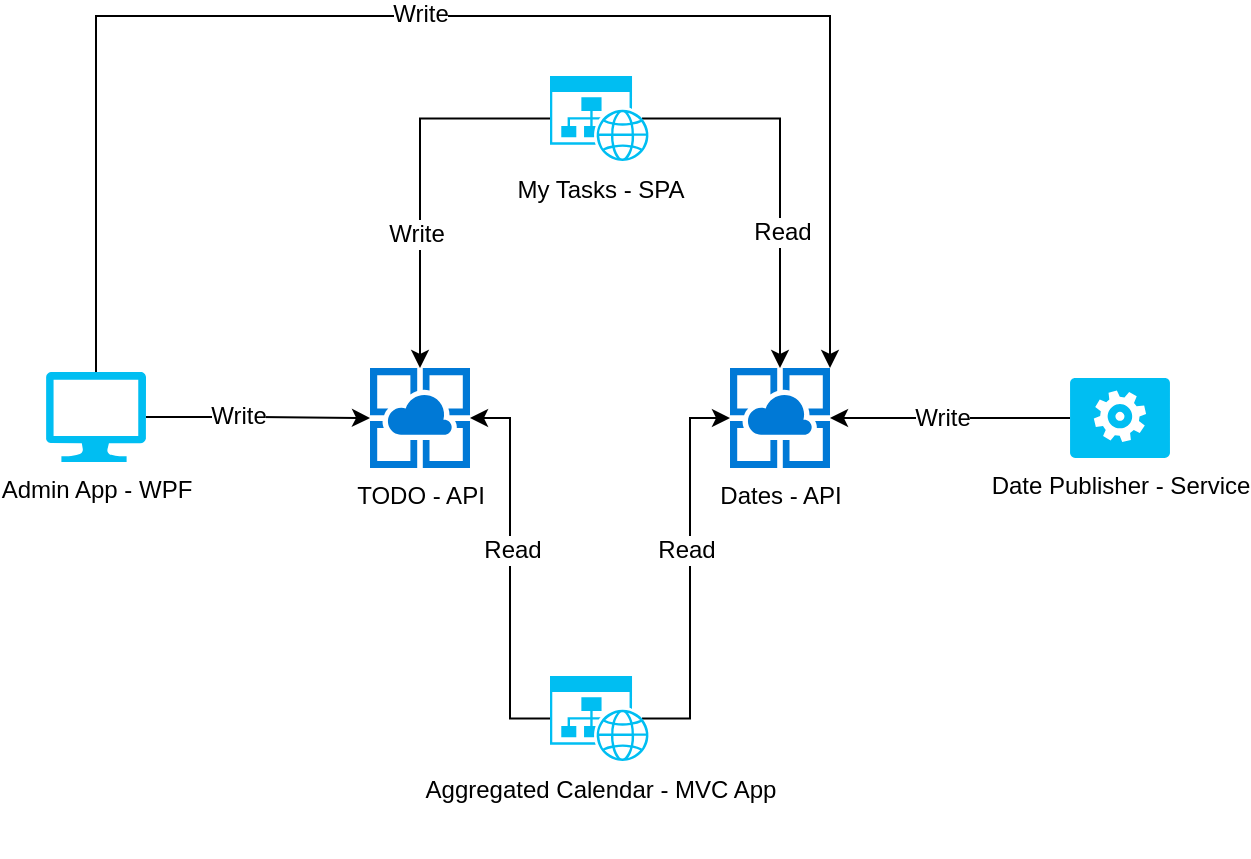 <mxfile version="11.3.0" type="device" pages="1"><diagram id="LETMUgBKjtcv7XnW6_JZ" name="Page-1"><mxGraphModel dx="1086" dy="926" grid="1" gridSize="10" guides="1" tooltips="1" connect="1" arrows="1" fold="1" page="1" pageScale="1" pageWidth="827" pageHeight="1169" math="0" shadow="0"><root><mxCell id="0"/><mxCell id="1" parent="0"/><mxCell id="sA8XaylXELfq7KvWZ7mU-1" value="TODO - API" style="shadow=0;dashed=0;html=1;strokeColor=none;labelPosition=center;verticalLabelPosition=bottom;verticalAlign=top;align=center;shape=mxgraph.mscae.cloud.app_service;fillColor=#0079D6;pointerEvents=1;" parent="1" vertex="1"><mxGeometry x="286" y="226" width="50" height="50" as="geometry"/></mxCell><mxCell id="sA8XaylXELfq7KvWZ7mU-2" value="Dates - API" style="shadow=0;dashed=0;html=1;strokeColor=none;labelPosition=center;verticalLabelPosition=bottom;verticalAlign=top;align=center;shape=mxgraph.mscae.cloud.app_service;fillColor=#0079D6;pointerEvents=1;" parent="1" vertex="1"><mxGeometry x="466" y="226" width="50" height="50" as="geometry"/></mxCell><mxCell id="sA8XaylXELfq7KvWZ7mU-14" style="edgeStyle=orthogonalEdgeStyle;rounded=0;orthogonalLoop=1;jettySize=auto;html=1;exitX=0.92;exitY=0.5;exitDx=0;exitDy=0;exitPerimeter=0;entryX=0.5;entryY=0;entryDx=0;entryDy=0;entryPerimeter=0;" parent="1" source="sA8XaylXELfq7KvWZ7mU-3" target="sA8XaylXELfq7KvWZ7mU-2" edge="1"><mxGeometry relative="1" as="geometry"/></mxCell><mxCell id="sA8XaylXELfq7KvWZ7mU-17" value="Read" style="text;html=1;resizable=0;points=[];align=center;verticalAlign=middle;labelBackgroundColor=#ffffff;" parent="sA8XaylXELfq7KvWZ7mU-14" vertex="1" connectable="0"><mxGeometry x="0.223" y="1" relative="1" as="geometry"><mxPoint y="7" as="offset"/></mxGeometry></mxCell><mxCell id="sA8XaylXELfq7KvWZ7mU-15" style="edgeStyle=orthogonalEdgeStyle;rounded=0;orthogonalLoop=1;jettySize=auto;html=1;exitX=0;exitY=0.5;exitDx=0;exitDy=0;exitPerimeter=0;entryX=0.5;entryY=0;entryDx=0;entryDy=0;entryPerimeter=0;" parent="1" source="sA8XaylXELfq7KvWZ7mU-3" target="sA8XaylXELfq7KvWZ7mU-1" edge="1"><mxGeometry relative="1" as="geometry"/></mxCell><mxCell id="sA8XaylXELfq7KvWZ7mU-16" value="Write" style="text;html=1;resizable=0;points=[];align=center;verticalAlign=middle;labelBackgroundColor=#ffffff;" parent="sA8XaylXELfq7KvWZ7mU-15" vertex="1" connectable="0"><mxGeometry x="-0.316" y="39" relative="1" as="geometry"><mxPoint x="-41" y="57" as="offset"/></mxGeometry></mxCell><mxCell id="sA8XaylXELfq7KvWZ7mU-3" value="My Tasks - SPA" style="verticalLabelPosition=bottom;html=1;verticalAlign=top;align=center;strokeColor=none;fillColor=#00BEF2;shape=mxgraph.azure.website_generic;pointerEvents=1;" parent="1" vertex="1"><mxGeometry x="376" y="80" width="50" height="42.5" as="geometry"/></mxCell><mxCell id="sA8XaylXELfq7KvWZ7mU-6" style="edgeStyle=orthogonalEdgeStyle;rounded=0;orthogonalLoop=1;jettySize=auto;html=1;exitX=0;exitY=0.5;exitDx=0;exitDy=0;exitPerimeter=0;entryX=1;entryY=0.5;entryDx=0;entryDy=0;entryPerimeter=0;" parent="1" source="sA8XaylXELfq7KvWZ7mU-4" target="sA8XaylXELfq7KvWZ7mU-2" edge="1"><mxGeometry relative="1" as="geometry"/></mxCell><mxCell id="sA8XaylXELfq7KvWZ7mU-7" value="Write" style="text;html=1;resizable=0;points=[];align=center;verticalAlign=middle;labelBackgroundColor=#ffffff;" parent="sA8XaylXELfq7KvWZ7mU-6" vertex="1" connectable="0"><mxGeometry x="0.148" relative="1" as="geometry"><mxPoint x="5" as="offset"/></mxGeometry></mxCell><mxCell id="sA8XaylXELfq7KvWZ7mU-4" value="Date Publisher - Service" style="verticalLabelPosition=bottom;html=1;verticalAlign=top;align=center;strokeColor=none;fillColor=#00BEF2;shape=mxgraph.azure.worker_role;" parent="1" vertex="1"><mxGeometry x="636" y="231" width="50" height="40" as="geometry"/></mxCell><mxCell id="sA8XaylXELfq7KvWZ7mU-10" style="edgeStyle=orthogonalEdgeStyle;rounded=0;orthogonalLoop=1;jettySize=auto;html=1;exitX=0.92;exitY=0.5;exitDx=0;exitDy=0;exitPerimeter=0;entryX=0;entryY=0.5;entryDx=0;entryDy=0;entryPerimeter=0;" parent="1" source="sA8XaylXELfq7KvWZ7mU-5" target="sA8XaylXELfq7KvWZ7mU-2" edge="1"><mxGeometry relative="1" as="geometry"/></mxCell><mxCell id="sA8XaylXELfq7KvWZ7mU-12" value="Read" style="text;html=1;resizable=0;points=[];align=center;verticalAlign=middle;labelBackgroundColor=#ffffff;" parent="sA8XaylXELfq7KvWZ7mU-10" vertex="1" connectable="0"><mxGeometry x="0.138" y="2" relative="1" as="geometry"><mxPoint y="2" as="offset"/></mxGeometry></mxCell><mxCell id="sA8XaylXELfq7KvWZ7mU-11" style="edgeStyle=orthogonalEdgeStyle;rounded=0;orthogonalLoop=1;jettySize=auto;html=1;exitX=0;exitY=0.5;exitDx=0;exitDy=0;exitPerimeter=0;entryX=1;entryY=0.5;entryDx=0;entryDy=0;entryPerimeter=0;" parent="1" source="sA8XaylXELfq7KvWZ7mU-5" target="sA8XaylXELfq7KvWZ7mU-1" edge="1"><mxGeometry relative="1" as="geometry"/></mxCell><mxCell id="sA8XaylXELfq7KvWZ7mU-13" value="Read" style="text;html=1;resizable=0;points=[];align=center;verticalAlign=middle;labelBackgroundColor=#ffffff;" parent="sA8XaylXELfq7KvWZ7mU-11" vertex="1" connectable="0"><mxGeometry x="0.162" y="-1" relative="1" as="geometry"><mxPoint y="6" as="offset"/></mxGeometry></mxCell><mxCell id="sA8XaylXELfq7KvWZ7mU-5" value="Aggregated Calendar - MVC App" style="verticalLabelPosition=bottom;html=1;verticalAlign=top;align=center;strokeColor=none;fillColor=#00BEF2;shape=mxgraph.azure.website_generic;pointerEvents=1;" parent="1" vertex="1"><mxGeometry x="376" y="380" width="50" height="42.5" as="geometry"/></mxCell><mxCell id="sA8XaylXELfq7KvWZ7mU-19" value="&amp;nbsp;" style="text;html=1;strokeColor=none;fillColor=none;align=center;verticalAlign=middle;whiteSpace=wrap;rounded=0;" parent="1" vertex="1"><mxGeometry x="245" y="450" width="40" height="20" as="geometry"/></mxCell><mxCell id="QHVNWIEL9ODBUNiAOFhK-2" style="edgeStyle=orthogonalEdgeStyle;rounded=0;orthogonalLoop=1;jettySize=auto;html=1;entryX=0;entryY=0.5;entryDx=0;entryDy=0;entryPerimeter=0;" edge="1" parent="1" source="QHVNWIEL9ODBUNiAOFhK-1" target="sA8XaylXELfq7KvWZ7mU-1"><mxGeometry relative="1" as="geometry"/></mxCell><mxCell id="QHVNWIEL9ODBUNiAOFhK-4" value="Write" style="text;html=1;resizable=0;points=[];align=center;verticalAlign=middle;labelBackgroundColor=#ffffff;" vertex="1" connectable="0" parent="QHVNWIEL9ODBUNiAOFhK-2"><mxGeometry y="10" relative="1" as="geometry"><mxPoint x="-10" y="9" as="offset"/></mxGeometry></mxCell><mxCell id="QHVNWIEL9ODBUNiAOFhK-3" style="edgeStyle=orthogonalEdgeStyle;rounded=0;orthogonalLoop=1;jettySize=auto;html=1;entryX=1;entryY=0;entryDx=0;entryDy=0;entryPerimeter=0;exitX=0.5;exitY=0;exitDx=0;exitDy=0;exitPerimeter=0;" edge="1" parent="1" source="QHVNWIEL9ODBUNiAOFhK-1" target="sA8XaylXELfq7KvWZ7mU-2"><mxGeometry relative="1" as="geometry"><mxPoint x="110" y="130" as="sourcePoint"/><Array as="points"><mxPoint x="149" y="50"/><mxPoint x="516" y="50"/></Array></mxGeometry></mxCell><mxCell id="QHVNWIEL9ODBUNiAOFhK-5" value="Write" style="text;html=1;resizable=0;points=[];align=center;verticalAlign=middle;labelBackgroundColor=#ffffff;" vertex="1" connectable="0" parent="QHVNWIEL9ODBUNiAOFhK-3"><mxGeometry x="-0.162" y="-1" relative="1" as="geometry"><mxPoint x="38" y="-2" as="offset"/></mxGeometry></mxCell><mxCell id="QHVNWIEL9ODBUNiAOFhK-1" value="Admin App - WPF" style="verticalLabelPosition=bottom;html=1;verticalAlign=top;align=center;strokeColor=none;fillColor=#00BEF2;shape=mxgraph.azure.computer;pointerEvents=1;" vertex="1" parent="1"><mxGeometry x="124" y="228" width="50" height="45" as="geometry"/></mxCell></root></mxGraphModel></diagram></mxfile>